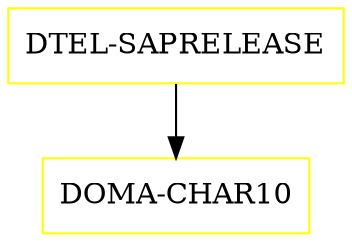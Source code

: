 digraph G {
  "DTEL-SAPRELEASE" [shape=box,color=yellow];
  "DOMA-CHAR10" [shape=box,color=yellow,URL="./DOMA_CHAR10.html"];
  "DTEL-SAPRELEASE" -> "DOMA-CHAR10";
}
